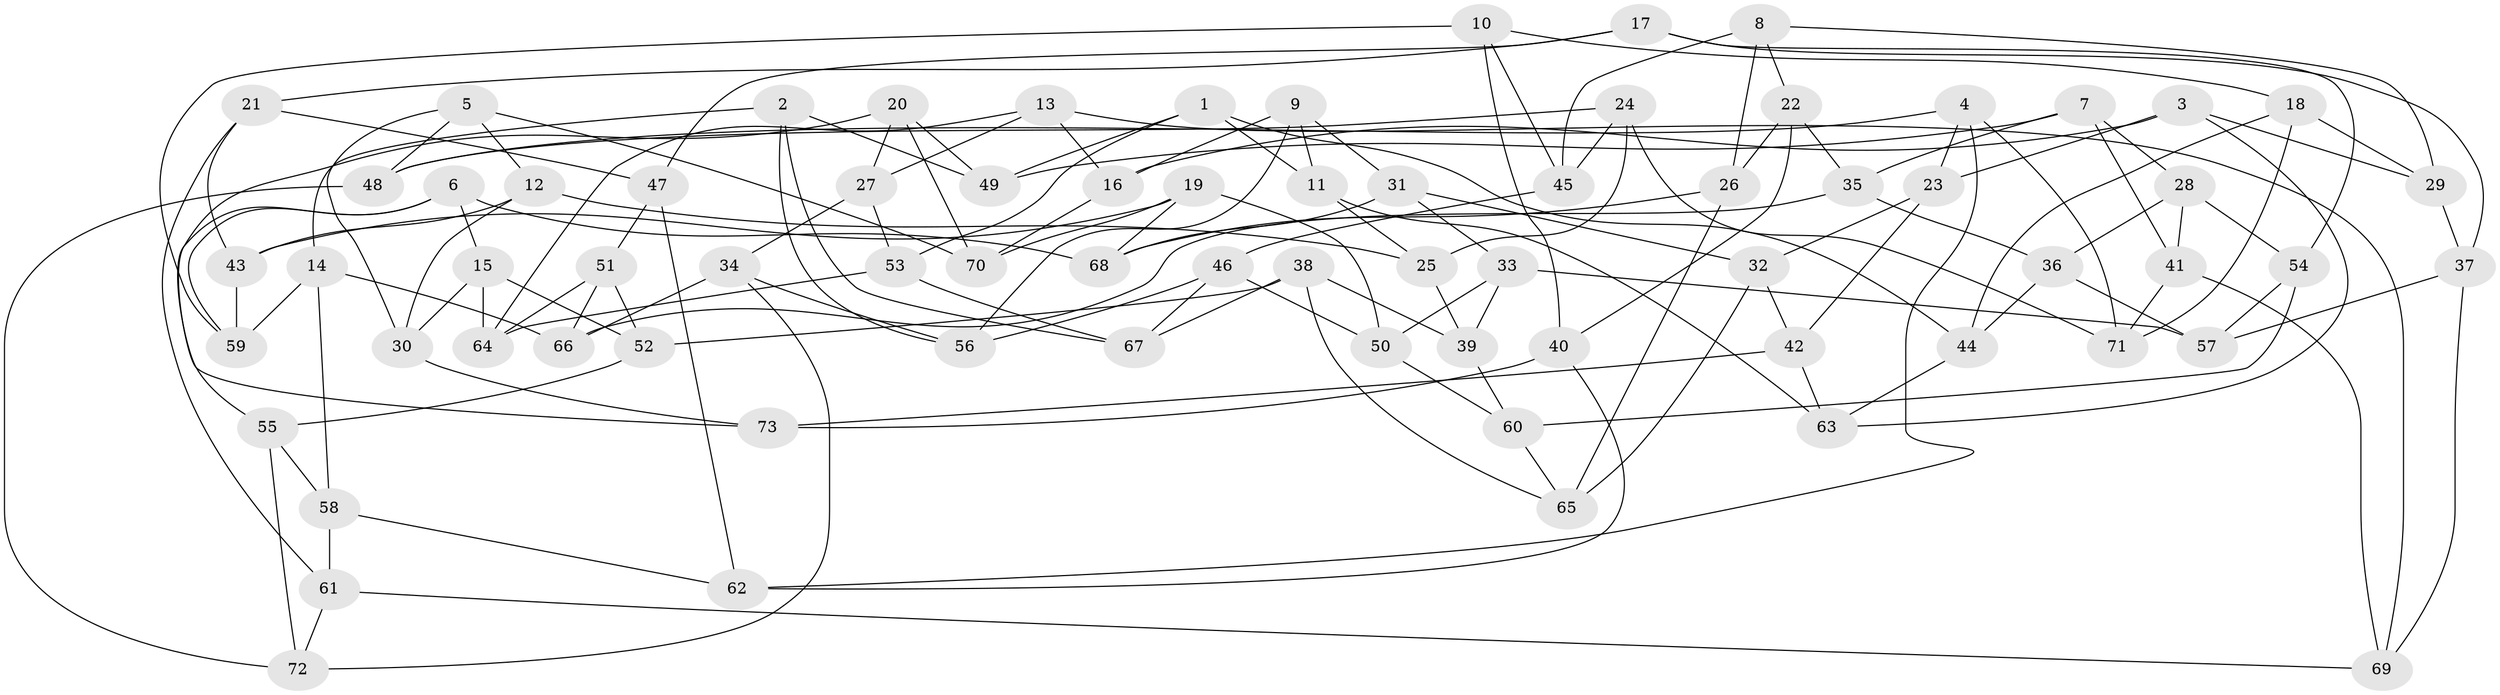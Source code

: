 // coarse degree distribution, {6: 0.2702702702702703, 4: 0.35135135135135137, 5: 0.2972972972972973, 3: 0.02702702702702703, 7: 0.05405405405405406}
// Generated by graph-tools (version 1.1) at 2025/38/03/04/25 23:38:10]
// undirected, 73 vertices, 146 edges
graph export_dot {
  node [color=gray90,style=filled];
  1;
  2;
  3;
  4;
  5;
  6;
  7;
  8;
  9;
  10;
  11;
  12;
  13;
  14;
  15;
  16;
  17;
  18;
  19;
  20;
  21;
  22;
  23;
  24;
  25;
  26;
  27;
  28;
  29;
  30;
  31;
  32;
  33;
  34;
  35;
  36;
  37;
  38;
  39;
  40;
  41;
  42;
  43;
  44;
  45;
  46;
  47;
  48;
  49;
  50;
  51;
  52;
  53;
  54;
  55;
  56;
  57;
  58;
  59;
  60;
  61;
  62;
  63;
  64;
  65;
  66;
  67;
  68;
  69;
  70;
  71;
  72;
  73;
  1 -- 53;
  1 -- 44;
  1 -- 49;
  1 -- 11;
  2 -- 56;
  2 -- 67;
  2 -- 49;
  2 -- 14;
  3 -- 63;
  3 -- 16;
  3 -- 23;
  3 -- 29;
  4 -- 23;
  4 -- 71;
  4 -- 48;
  4 -- 62;
  5 -- 48;
  5 -- 70;
  5 -- 12;
  5 -- 30;
  6 -- 59;
  6 -- 15;
  6 -- 55;
  6 -- 68;
  7 -- 35;
  7 -- 49;
  7 -- 28;
  7 -- 41;
  8 -- 22;
  8 -- 26;
  8 -- 45;
  8 -- 29;
  9 -- 11;
  9 -- 56;
  9 -- 31;
  9 -- 16;
  10 -- 18;
  10 -- 45;
  10 -- 40;
  10 -- 59;
  11 -- 25;
  11 -- 63;
  12 -- 30;
  12 -- 43;
  12 -- 25;
  13 -- 27;
  13 -- 69;
  13 -- 16;
  13 -- 64;
  14 -- 58;
  14 -- 59;
  14 -- 66;
  15 -- 52;
  15 -- 30;
  15 -- 64;
  16 -- 70;
  17 -- 37;
  17 -- 47;
  17 -- 21;
  17 -- 54;
  18 -- 71;
  18 -- 29;
  18 -- 44;
  19 -- 70;
  19 -- 68;
  19 -- 50;
  19 -- 43;
  20 -- 27;
  20 -- 73;
  20 -- 49;
  20 -- 70;
  21 -- 43;
  21 -- 47;
  21 -- 61;
  22 -- 26;
  22 -- 35;
  22 -- 40;
  23 -- 42;
  23 -- 32;
  24 -- 25;
  24 -- 48;
  24 -- 45;
  24 -- 71;
  25 -- 39;
  26 -- 68;
  26 -- 65;
  27 -- 34;
  27 -- 53;
  28 -- 41;
  28 -- 36;
  28 -- 54;
  29 -- 37;
  30 -- 73;
  31 -- 33;
  31 -- 68;
  31 -- 32;
  32 -- 42;
  32 -- 65;
  33 -- 50;
  33 -- 57;
  33 -- 39;
  34 -- 72;
  34 -- 56;
  34 -- 66;
  35 -- 36;
  35 -- 66;
  36 -- 44;
  36 -- 57;
  37 -- 57;
  37 -- 69;
  38 -- 39;
  38 -- 67;
  38 -- 52;
  38 -- 65;
  39 -- 60;
  40 -- 73;
  40 -- 62;
  41 -- 69;
  41 -- 71;
  42 -- 73;
  42 -- 63;
  43 -- 59;
  44 -- 63;
  45 -- 46;
  46 -- 67;
  46 -- 56;
  46 -- 50;
  47 -- 62;
  47 -- 51;
  48 -- 72;
  50 -- 60;
  51 -- 64;
  51 -- 52;
  51 -- 66;
  52 -- 55;
  53 -- 67;
  53 -- 64;
  54 -- 57;
  54 -- 60;
  55 -- 58;
  55 -- 72;
  58 -- 62;
  58 -- 61;
  60 -- 65;
  61 -- 69;
  61 -- 72;
}
